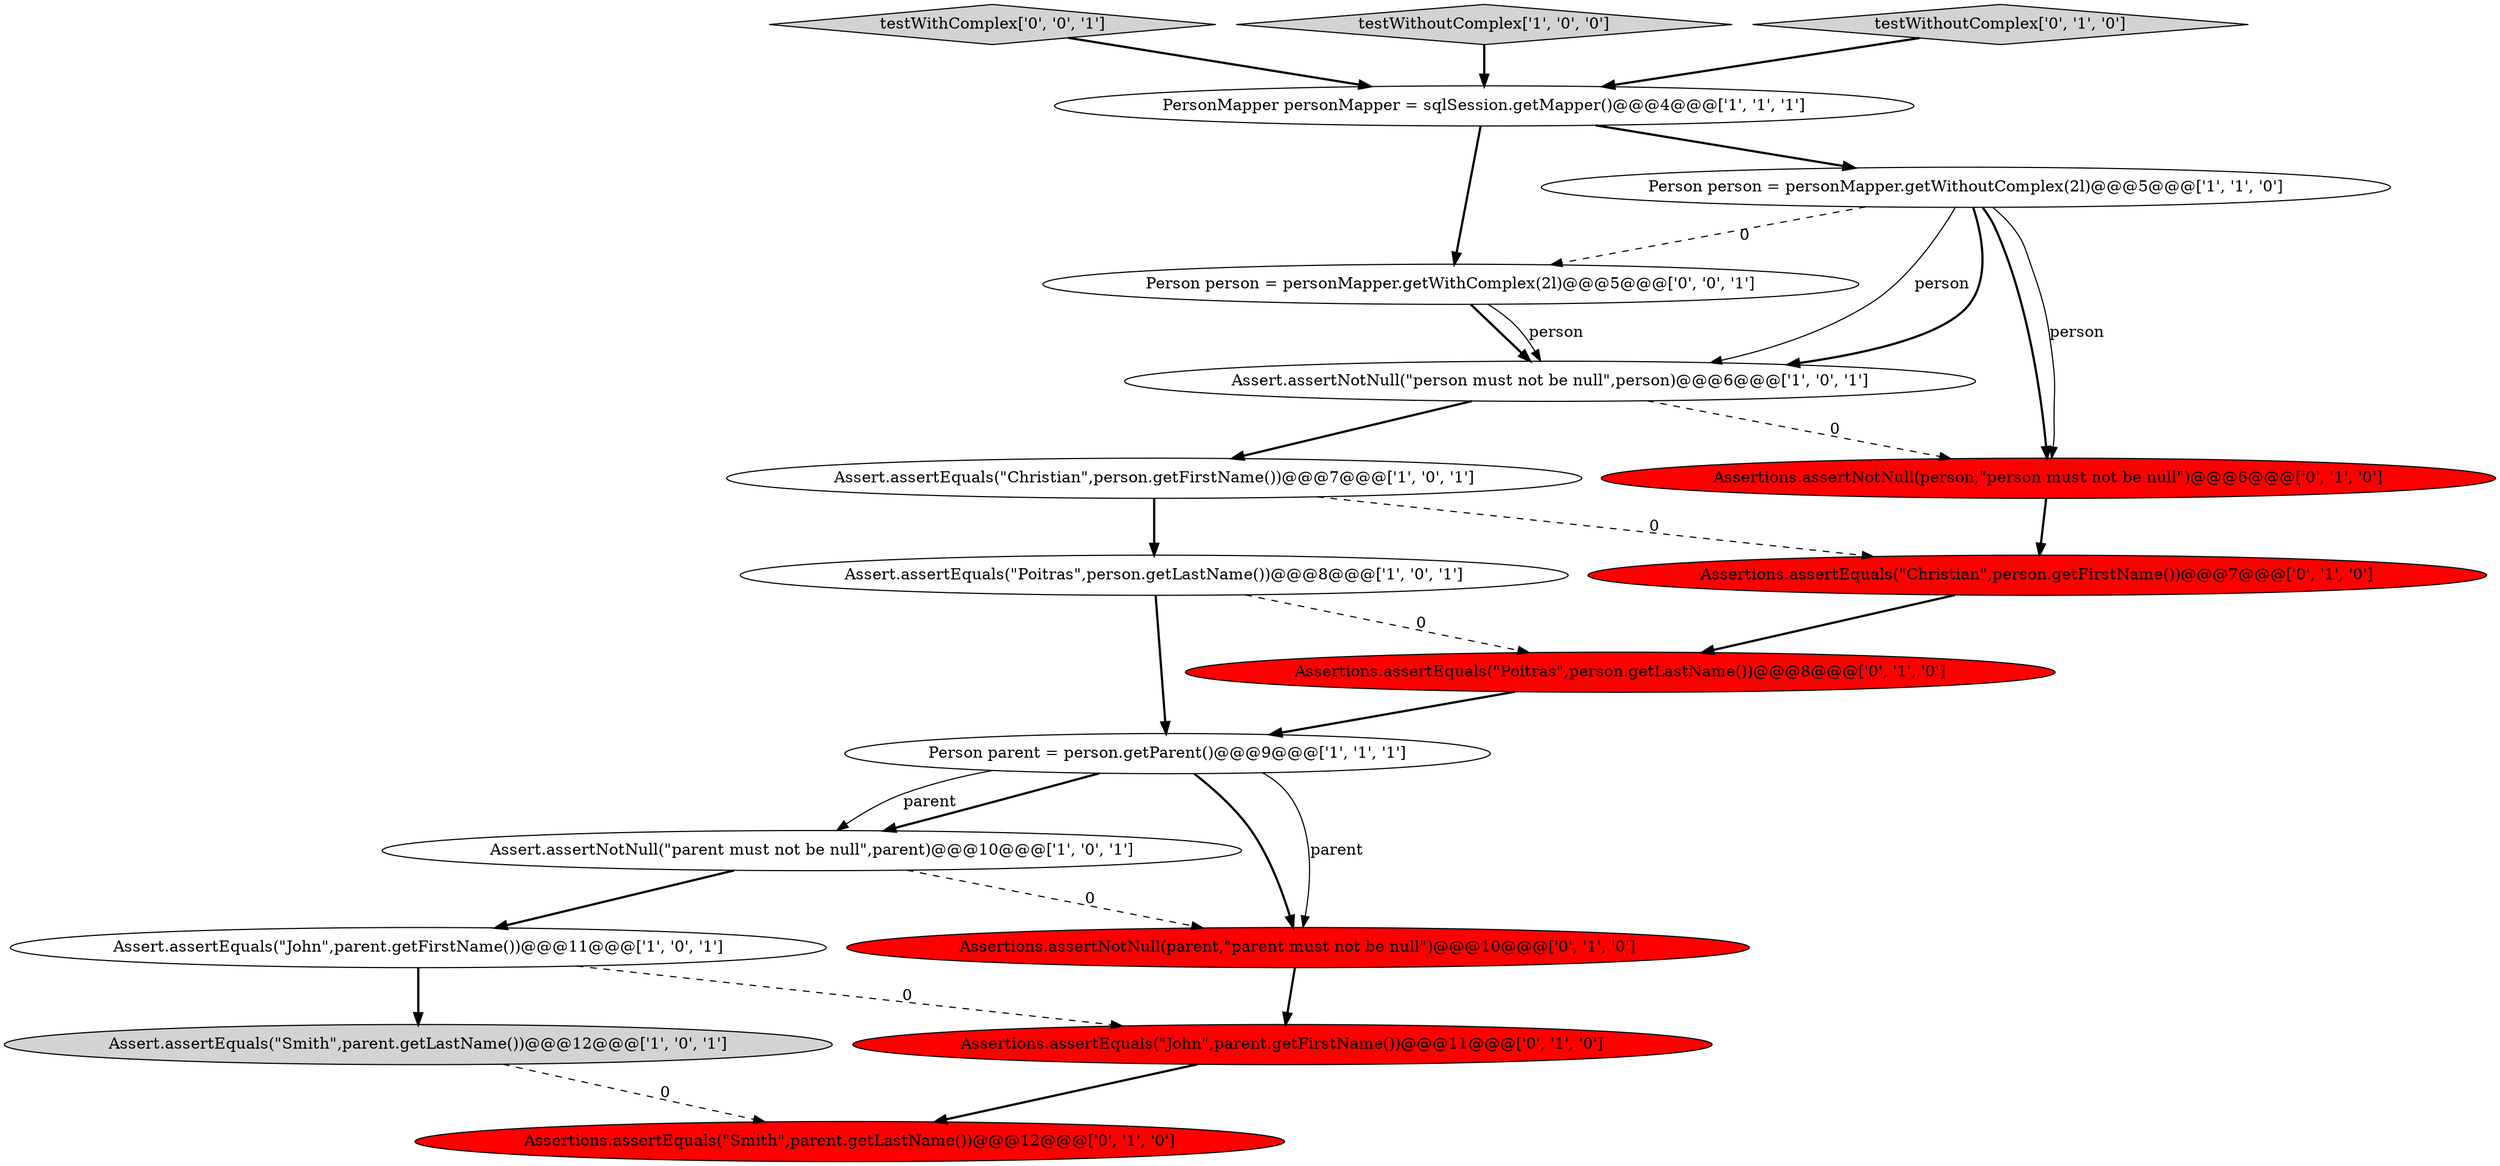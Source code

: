 digraph {
18 [style = filled, label = "testWithComplex['0', '0', '1']", fillcolor = lightgray, shape = diamond image = "AAA0AAABBB3BBB"];
2 [style = filled, label = "Assert.assertEquals(\"John\",parent.getFirstName())@@@11@@@['1', '0', '1']", fillcolor = white, shape = ellipse image = "AAA0AAABBB1BBB"];
3 [style = filled, label = "Person person = personMapper.getWithoutComplex(2l)@@@5@@@['1', '1', '0']", fillcolor = white, shape = ellipse image = "AAA0AAABBB1BBB"];
5 [style = filled, label = "testWithoutComplex['1', '0', '0']", fillcolor = lightgray, shape = diamond image = "AAA0AAABBB1BBB"];
8 [style = filled, label = "Assert.assertNotNull(\"person must not be null\",person)@@@6@@@['1', '0', '1']", fillcolor = white, shape = ellipse image = "AAA0AAABBB1BBB"];
6 [style = filled, label = "PersonMapper personMapper = sqlSession.getMapper()@@@4@@@['1', '1', '1']", fillcolor = white, shape = ellipse image = "AAA0AAABBB1BBB"];
15 [style = filled, label = "Assertions.assertNotNull(parent,\"parent must not be null\")@@@10@@@['0', '1', '0']", fillcolor = red, shape = ellipse image = "AAA1AAABBB2BBB"];
4 [style = filled, label = "Assert.assertEquals(\"Smith\",parent.getLastName())@@@12@@@['1', '0', '1']", fillcolor = lightgray, shape = ellipse image = "AAA0AAABBB1BBB"];
9 [style = filled, label = "Assert.assertEquals(\"Poitras\",person.getLastName())@@@8@@@['1', '0', '1']", fillcolor = white, shape = ellipse image = "AAA0AAABBB1BBB"];
12 [style = filled, label = "Assertions.assertEquals(\"Smith\",parent.getLastName())@@@12@@@['0', '1', '0']", fillcolor = red, shape = ellipse image = "AAA1AAABBB2BBB"];
11 [style = filled, label = "Assertions.assertEquals(\"John\",parent.getFirstName())@@@11@@@['0', '1', '0']", fillcolor = red, shape = ellipse image = "AAA1AAABBB2BBB"];
16 [style = filled, label = "Assertions.assertNotNull(person,\"person must not be null\")@@@6@@@['0', '1', '0']", fillcolor = red, shape = ellipse image = "AAA1AAABBB2BBB"];
13 [style = filled, label = "Assertions.assertEquals(\"Poitras\",person.getLastName())@@@8@@@['0', '1', '0']", fillcolor = red, shape = ellipse image = "AAA1AAABBB2BBB"];
14 [style = filled, label = "testWithoutComplex['0', '1', '0']", fillcolor = lightgray, shape = diamond image = "AAA0AAABBB2BBB"];
17 [style = filled, label = "Person person = personMapper.getWithComplex(2l)@@@5@@@['0', '0', '1']", fillcolor = white, shape = ellipse image = "AAA0AAABBB3BBB"];
10 [style = filled, label = "Assertions.assertEquals(\"Christian\",person.getFirstName())@@@7@@@['0', '1', '0']", fillcolor = red, shape = ellipse image = "AAA1AAABBB2BBB"];
0 [style = filled, label = "Assert.assertNotNull(\"parent must not be null\",parent)@@@10@@@['1', '0', '1']", fillcolor = white, shape = ellipse image = "AAA0AAABBB1BBB"];
1 [style = filled, label = "Assert.assertEquals(\"Christian\",person.getFirstName())@@@7@@@['1', '0', '1']", fillcolor = white, shape = ellipse image = "AAA0AAABBB1BBB"];
7 [style = filled, label = "Person parent = person.getParent()@@@9@@@['1', '1', '1']", fillcolor = white, shape = ellipse image = "AAA0AAABBB1BBB"];
6->17 [style = bold, label=""];
17->8 [style = bold, label=""];
6->3 [style = bold, label=""];
7->15 [style = solid, label="parent"];
8->16 [style = dashed, label="0"];
3->17 [style = dashed, label="0"];
3->8 [style = solid, label="person"];
16->10 [style = bold, label=""];
0->2 [style = bold, label=""];
0->15 [style = dashed, label="0"];
7->0 [style = bold, label=""];
11->12 [style = bold, label=""];
1->10 [style = dashed, label="0"];
3->16 [style = bold, label=""];
17->8 [style = solid, label="person"];
9->7 [style = bold, label=""];
2->4 [style = bold, label=""];
1->9 [style = bold, label=""];
4->12 [style = dashed, label="0"];
8->1 [style = bold, label=""];
5->6 [style = bold, label=""];
15->11 [style = bold, label=""];
10->13 [style = bold, label=""];
18->6 [style = bold, label=""];
13->7 [style = bold, label=""];
3->8 [style = bold, label=""];
9->13 [style = dashed, label="0"];
7->15 [style = bold, label=""];
2->11 [style = dashed, label="0"];
7->0 [style = solid, label="parent"];
3->16 [style = solid, label="person"];
14->6 [style = bold, label=""];
}
